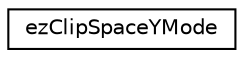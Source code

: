 digraph "Graphical Class Hierarchy"
{
 // LATEX_PDF_SIZE
  edge [fontname="Helvetica",fontsize="10",labelfontname="Helvetica",labelfontsize="10"];
  node [fontname="Helvetica",fontsize="10",shape=record];
  rankdir="LR";
  Node0 [label="ezClipSpaceYMode",height=0.2,width=0.4,color="black", fillcolor="white", style="filled",URL="$d7/d2e/structez_clip_space_y_mode.htm",tooltip="Specifies whether a projection matrix should flip the result along the Y axis or not."];
}
